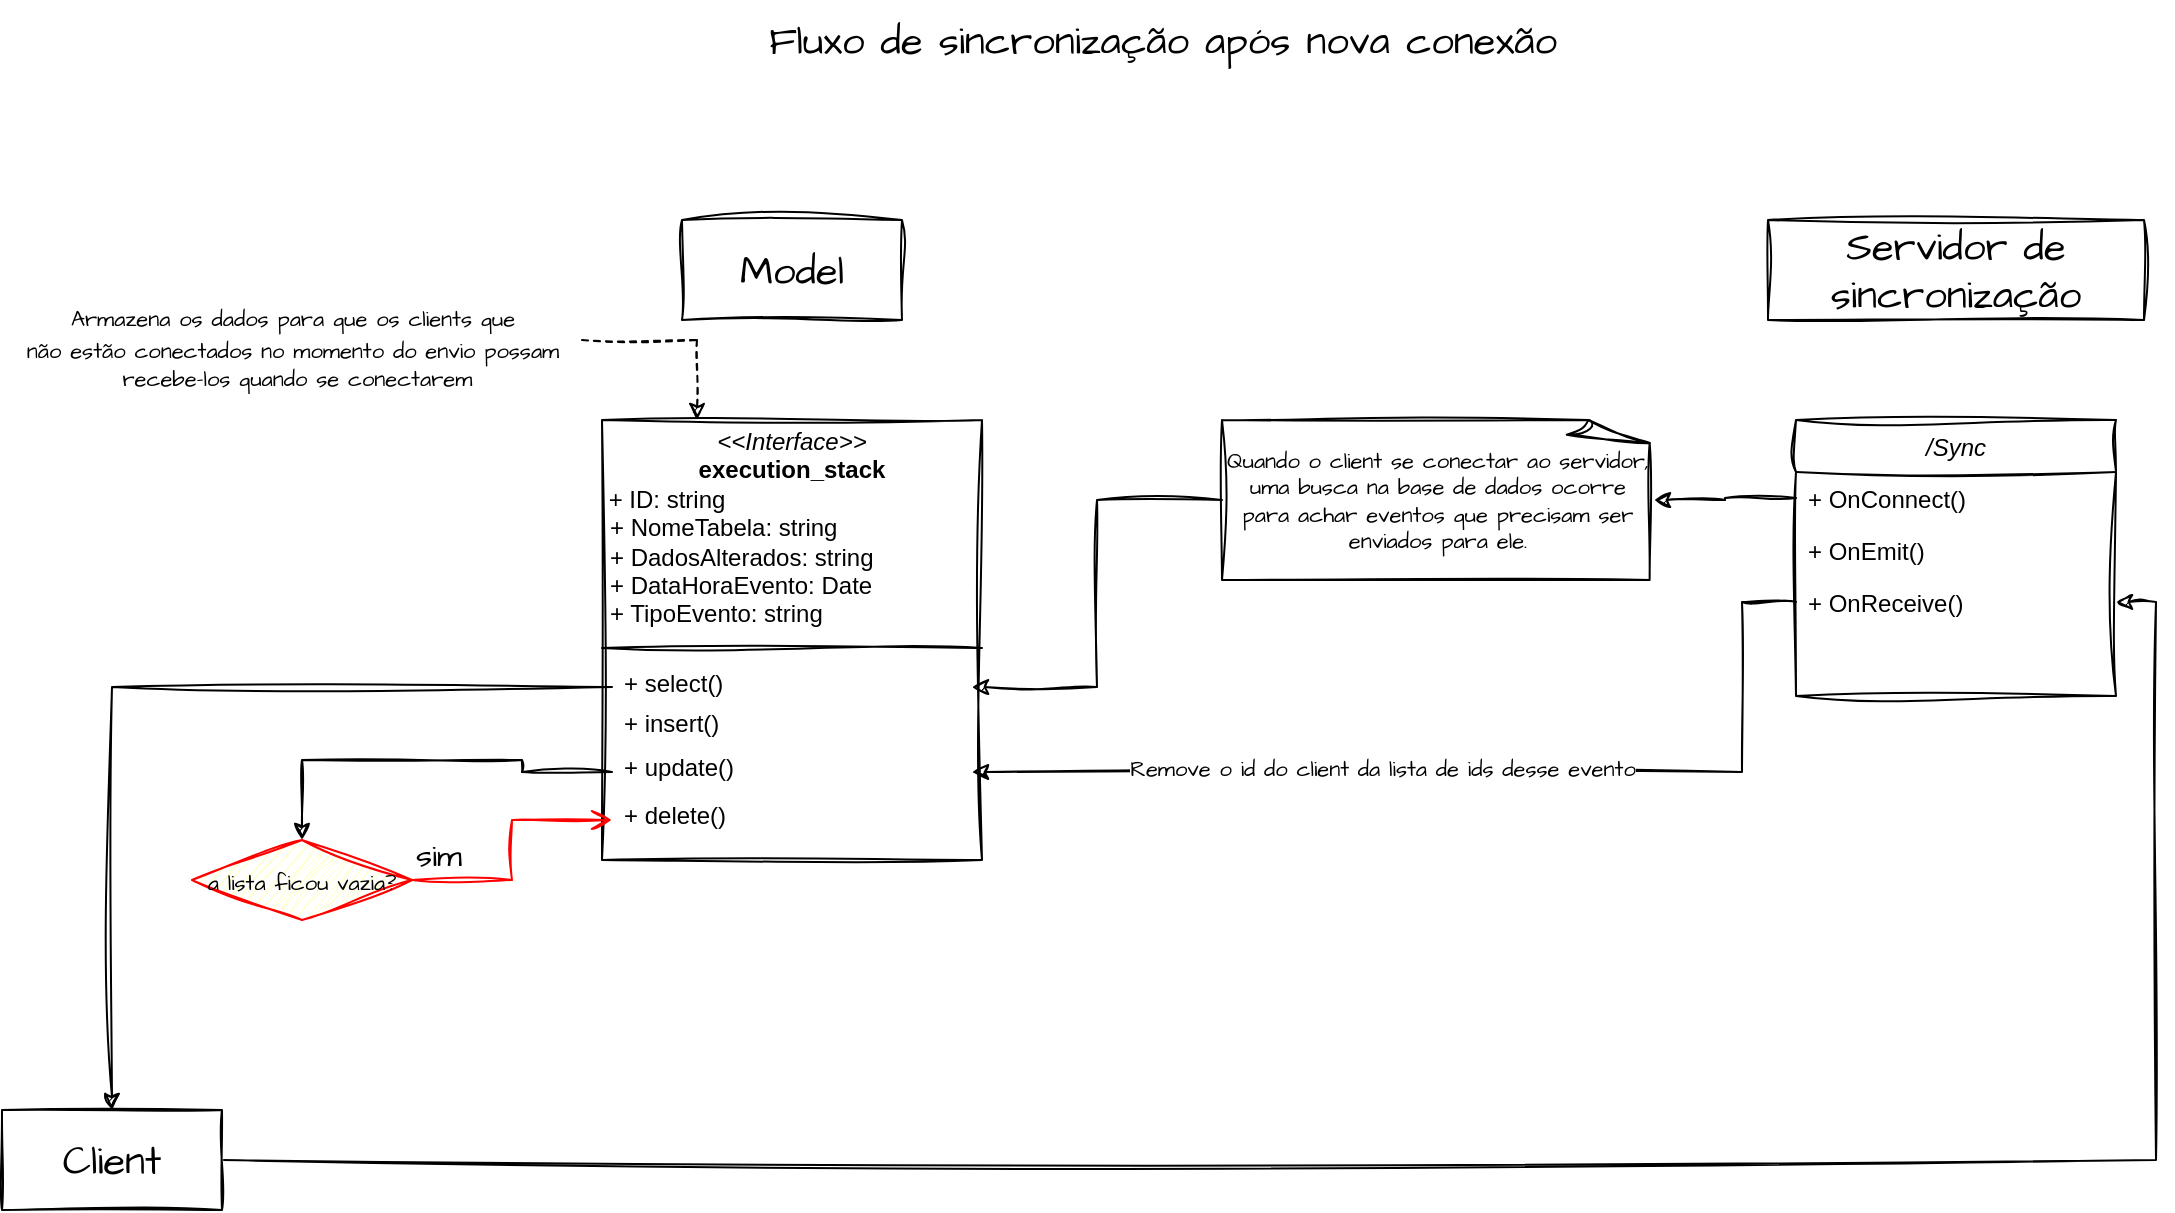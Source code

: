 <mxfile version="22.1.0" type="github">
  <diagram id="C5RBs43oDa-KdzZeNtuy" name="Page-1">
    <mxGraphModel dx="2469" dy="429" grid="1" gridSize="10" guides="1" tooltips="1" connect="1" arrows="1" fold="1" page="1" pageScale="1" pageWidth="827" pageHeight="1169" math="0" shadow="0">
      <root>
        <mxCell id="WIyWlLk6GJQsqaUBKTNV-0" />
        <mxCell id="WIyWlLk6GJQsqaUBKTNV-1" parent="WIyWlLk6GJQsqaUBKTNV-0" />
        <mxCell id="jRsQkOjOdsNTi6uR8f5m-53" style="edgeStyle=orthogonalEdgeStyle;rounded=0;sketch=1;hachureGap=4;jiggle=2;curveFitting=1;orthogonalLoop=1;jettySize=auto;html=1;exitX=1;exitY=0.5;exitDx=0;exitDy=0;entryX=1;entryY=0.5;entryDx=0;entryDy=0;fontFamily=Architects Daughter;fontSource=https%3A%2F%2Ffonts.googleapis.com%2Fcss%3Ffamily%3DArchitects%2BDaughter;fontSize=16;" parent="WIyWlLk6GJQsqaUBKTNV-1" source="Hi__8zFEiCCDAj8Q8Fkw-0" target="jRsQkOjOdsNTi6uR8f5m-14" edge="1">
          <mxGeometry relative="1" as="geometry" />
        </mxCell>
        <mxCell id="Hi__8zFEiCCDAj8Q8Fkw-0" value="Client" style="html=1;whiteSpace=wrap;sketch=1;hachureGap=4;jiggle=2;curveFitting=1;fontFamily=Architects Daughter;fontSource=https%3A%2F%2Ffonts.googleapis.com%2Fcss%3Ffamily%3DArchitects%2BDaughter;fontSize=20;" parent="WIyWlLk6GJQsqaUBKTNV-1" vertex="1">
          <mxGeometry x="-1390" y="585" width="110" height="50" as="geometry" />
        </mxCell>
        <mxCell id="Hi__8zFEiCCDAj8Q8Fkw-1" value="Model" style="html=1;whiteSpace=wrap;sketch=1;hachureGap=4;jiggle=2;curveFitting=1;fontFamily=Architects Daughter;fontSource=https%3A%2F%2Ffonts.googleapis.com%2Fcss%3Ffamily%3DArchitects%2BDaughter;fontSize=20;" parent="WIyWlLk6GJQsqaUBKTNV-1" vertex="1">
          <mxGeometry x="-1050" y="140" width="110" height="50" as="geometry" />
        </mxCell>
        <mxCell id="Hi__8zFEiCCDAj8Q8Fkw-2" value="Servidor de sincronização" style="html=1;whiteSpace=wrap;sketch=1;hachureGap=4;jiggle=2;curveFitting=1;fontFamily=Architects Daughter;fontSource=https%3A%2F%2Ffonts.googleapis.com%2Fcss%3Ffamily%3DArchitects%2BDaughter;fontSize=20;" parent="WIyWlLk6GJQsqaUBKTNV-1" vertex="1">
          <mxGeometry x="-507" y="140" width="188" height="50" as="geometry" />
        </mxCell>
        <mxCell id="Hi__8zFEiCCDAj8Q8Fkw-3" value="/Sync" style="swimlane;fontStyle=2;align=center;verticalAlign=top;childLayout=stackLayout;horizontal=1;startSize=26;horizontalStack=0;resizeParent=1;resizeLast=0;collapsible=1;marginBottom=0;rounded=0;shadow=0;strokeWidth=1;sketch=1;curveFitting=1;jiggle=2;" parent="WIyWlLk6GJQsqaUBKTNV-1" vertex="1">
          <mxGeometry x="-493" y="240" width="160" height="138" as="geometry">
            <mxRectangle x="230" y="140" width="160" height="26" as="alternateBounds" />
          </mxGeometry>
        </mxCell>
        <mxCell id="Hi__8zFEiCCDAj8Q8Fkw-8" value="+ OnConnect()" style="text;align=left;verticalAlign=top;spacingLeft=4;spacingRight=4;overflow=hidden;rotatable=0;points=[[0,0.5],[1,0.5]];portConstraint=eastwest;sketch=1;curveFitting=1;jiggle=2;" parent="Hi__8zFEiCCDAj8Q8Fkw-3" vertex="1">
          <mxGeometry y="26" width="160" height="26" as="geometry" />
        </mxCell>
        <mxCell id="Hi__8zFEiCCDAj8Q8Fkw-10" value="+ OnEmit()" style="text;align=left;verticalAlign=top;spacingLeft=4;spacingRight=4;overflow=hidden;rotatable=0;points=[[0,0.5],[1,0.5]];portConstraint=eastwest;sketch=1;curveFitting=1;jiggle=2;" parent="Hi__8zFEiCCDAj8Q8Fkw-3" vertex="1">
          <mxGeometry y="52" width="160" height="26" as="geometry" />
        </mxCell>
        <mxCell id="jRsQkOjOdsNTi6uR8f5m-14" value="+ OnReceive()" style="text;align=left;verticalAlign=top;spacingLeft=4;spacingRight=4;overflow=hidden;rotatable=0;points=[[0,0.5],[1,0.5]];portConstraint=eastwest;sketch=1;curveFitting=1;jiggle=2;" parent="Hi__8zFEiCCDAj8Q8Fkw-3" vertex="1">
          <mxGeometry y="78" width="160" height="26" as="geometry" />
        </mxCell>
        <mxCell id="jRsQkOjOdsNTi6uR8f5m-15" value="Quando o client se conectar ao servidor, uma busca na base de dados ocorre para achar eventos que precisam ser enviados para ele." style="whiteSpace=wrap;html=1;shape=mxgraph.basic.document;sketch=1;hachureGap=4;jiggle=2;curveFitting=1;fontFamily=Architects Daughter;fontSource=https%3A%2F%2Ffonts.googleapis.com%2Fcss%3Ffamily%3DArchitects%2BDaughter;fontSize=11;" parent="WIyWlLk6GJQsqaUBKTNV-1" vertex="1">
          <mxGeometry x="-780" y="240" width="216" height="80" as="geometry" />
        </mxCell>
        <mxCell id="jRsQkOjOdsNTi6uR8f5m-16" style="edgeStyle=orthogonalEdgeStyle;rounded=0;sketch=1;hachureGap=4;jiggle=2;curveFitting=1;orthogonalLoop=1;jettySize=auto;html=1;exitX=0;exitY=0.5;exitDx=0;exitDy=0;fontFamily=Architects Daughter;fontSource=https%3A%2F%2Ffonts.googleapis.com%2Fcss%3Ffamily%3DArchitects%2BDaughter;fontSize=16;" parent="WIyWlLk6GJQsqaUBKTNV-1" source="Hi__8zFEiCCDAj8Q8Fkw-8" target="jRsQkOjOdsNTi6uR8f5m-15" edge="1">
          <mxGeometry relative="1" as="geometry" />
        </mxCell>
        <mxCell id="jRsQkOjOdsNTi6uR8f5m-18" value="&lt;p style=&quot;margin:0px;margin-top:4px;text-align:center;&quot;&gt;&lt;i&gt;&amp;lt;&amp;lt;Interface&amp;gt;&amp;gt;&lt;/i&gt;&lt;br&gt;&lt;/p&gt;&lt;div style=&quot;text-align: center;&quot;&gt;&lt;span style=&quot;background-color: initial; text-align: left;&quot;&gt;&lt;b&gt;execution_stack&lt;/b&gt;&lt;/span&gt;&lt;/div&gt;&lt;div style=&quot;&quot;&gt;&lt;span style=&quot;background-color: initial;&quot;&gt;&amp;nbsp;+ ID: string&lt;/span&gt;&lt;/div&gt;&lt;p style=&quot;margin:0px;margin-left:4px;&quot;&gt;+ NomeTabela: string&lt;/p&gt;&lt;p style=&quot;margin:0px;margin-left:4px;&quot;&gt;+ DadosAlterados: string&lt;/p&gt;&lt;p style=&quot;margin:0px;margin-left:4px;&quot;&gt;+ DataHoraEvento: Date&lt;/p&gt;&lt;p style=&quot;margin:0px;margin-left:4px;&quot;&gt;+ TipoEvento: string&lt;/p&gt;&lt;p style=&quot;margin:0px;margin-left:4px;&quot;&gt;&lt;br&gt;&lt;/p&gt;" style="verticalAlign=top;align=left;overflow=fill;fontSize=12;fontFamily=Helvetica;html=1;whiteSpace=wrap;sketch=1;hachureGap=4;jiggle=2;curveFitting=1;fontSource=https%3A%2F%2Ffonts.googleapis.com%2Fcss%3Ffamily%3DArchitects%2BDaughter;" parent="WIyWlLk6GJQsqaUBKTNV-1" vertex="1">
          <mxGeometry x="-1090" y="240" width="190" height="220" as="geometry" />
        </mxCell>
        <mxCell id="jRsQkOjOdsNTi6uR8f5m-23" style="edgeStyle=orthogonalEdgeStyle;rounded=0;sketch=1;hachureGap=4;jiggle=2;curveFitting=1;orthogonalLoop=1;jettySize=auto;html=1;fontFamily=Architects Daughter;fontSource=https%3A%2F%2Ffonts.googleapis.com%2Fcss%3Ffamily%3DArchitects%2BDaughter;fontSize=16;exitX=0;exitY=0.5;exitDx=0;exitDy=0;exitPerimeter=0;" parent="WIyWlLk6GJQsqaUBKTNV-1" source="jRsQkOjOdsNTi6uR8f5m-15" target="jRsQkOjOdsNTi6uR8f5m-27" edge="1">
          <mxGeometry relative="1" as="geometry">
            <mxPoint x="-850" y="360" as="targetPoint" />
          </mxGeometry>
        </mxCell>
        <mxCell id="jRsQkOjOdsNTi6uR8f5m-25" value="" style="line;strokeWidth=1;fillColor=none;align=left;verticalAlign=middle;spacingTop=-1;spacingLeft=3;spacingRight=3;rotatable=0;labelPosition=right;points=[];portConstraint=eastwest;strokeColor=inherit;sketch=1;hachureGap=4;jiggle=2;curveFitting=1;fontFamily=Architects Daughter;fontSource=https%3A%2F%2Ffonts.googleapis.com%2Fcss%3Ffamily%3DArchitects%2BDaughter;fontSize=20;" parent="WIyWlLk6GJQsqaUBKTNV-1" vertex="1">
          <mxGeometry x="-1090" y="350" width="190" height="8" as="geometry" />
        </mxCell>
        <mxCell id="jRsQkOjOdsNTi6uR8f5m-26" value="+ insert()" style="text;align=left;verticalAlign=top;spacingLeft=4;spacingRight=4;overflow=hidden;rotatable=0;points=[[0,0.5],[1,0.5]];portConstraint=eastwest;sketch=1;curveFitting=1;jiggle=2;" parent="WIyWlLk6GJQsqaUBKTNV-1" vertex="1">
          <mxGeometry x="-1085" y="378" width="180" height="32" as="geometry" />
        </mxCell>
        <mxCell id="jRsQkOjOdsNTi6uR8f5m-66" style="edgeStyle=orthogonalEdgeStyle;rounded=0;sketch=1;hachureGap=4;jiggle=2;curveFitting=1;orthogonalLoop=1;jettySize=auto;html=1;entryX=0.5;entryY=0;entryDx=0;entryDy=0;fontFamily=Architects Daughter;fontSource=https%3A%2F%2Ffonts.googleapis.com%2Fcss%3Ffamily%3DArchitects%2BDaughter;fontSize=16;" parent="WIyWlLk6GJQsqaUBKTNV-1" source="jRsQkOjOdsNTi6uR8f5m-27" target="Hi__8zFEiCCDAj8Q8Fkw-0" edge="1">
          <mxGeometry relative="1" as="geometry" />
        </mxCell>
        <mxCell id="jRsQkOjOdsNTi6uR8f5m-27" value="+ select()" style="text;align=left;verticalAlign=top;spacingLeft=4;spacingRight=4;overflow=hidden;rotatable=0;points=[[0,0.5],[1,0.5]];portConstraint=eastwest;sketch=1;curveFitting=1;jiggle=2;" parent="WIyWlLk6GJQsqaUBKTNV-1" vertex="1">
          <mxGeometry x="-1085" y="358" width="180" height="31" as="geometry" />
        </mxCell>
        <mxCell id="jRsQkOjOdsNTi6uR8f5m-64" style="edgeStyle=orthogonalEdgeStyle;rounded=0;sketch=1;hachureGap=4;jiggle=2;curveFitting=1;orthogonalLoop=1;jettySize=auto;html=1;entryX=0.5;entryY=0;entryDx=0;entryDy=0;fontFamily=Architects Daughter;fontSource=https%3A%2F%2Ffonts.googleapis.com%2Fcss%3Ffamily%3DArchitects%2BDaughter;fontSize=16;" parent="WIyWlLk6GJQsqaUBKTNV-1" source="jRsQkOjOdsNTi6uR8f5m-28" target="jRsQkOjOdsNTi6uR8f5m-59" edge="1">
          <mxGeometry relative="1" as="geometry">
            <Array as="points">
              <mxPoint x="-1130" y="416" />
              <mxPoint x="-1130" y="410" />
              <mxPoint x="-1240" y="410" />
            </Array>
          </mxGeometry>
        </mxCell>
        <mxCell id="jRsQkOjOdsNTi6uR8f5m-28" value="+ update()" style="text;align=left;verticalAlign=top;spacingLeft=4;spacingRight=4;overflow=hidden;rotatable=0;points=[[0,0.5],[1,0.5]];portConstraint=eastwest;sketch=1;curveFitting=1;jiggle=2;" parent="WIyWlLk6GJQsqaUBKTNV-1" vertex="1">
          <mxGeometry x="-1085" y="400" width="180" height="32" as="geometry" />
        </mxCell>
        <mxCell id="jRsQkOjOdsNTi6uR8f5m-54" style="edgeStyle=orthogonalEdgeStyle;rounded=0;sketch=1;hachureGap=4;jiggle=2;curveFitting=1;orthogonalLoop=1;jettySize=auto;html=1;exitX=0;exitY=0.5;exitDx=0;exitDy=0;entryX=1;entryY=0.5;entryDx=0;entryDy=0;fontFamily=Architects Daughter;fontSource=https%3A%2F%2Ffonts.googleapis.com%2Fcss%3Ffamily%3DArchitects%2BDaughter;fontSize=16;" parent="WIyWlLk6GJQsqaUBKTNV-1" source="jRsQkOjOdsNTi6uR8f5m-14" target="jRsQkOjOdsNTi6uR8f5m-28" edge="1">
          <mxGeometry relative="1" as="geometry">
            <Array as="points">
              <mxPoint x="-520" y="331" />
              <mxPoint x="-520" y="416" />
            </Array>
          </mxGeometry>
        </mxCell>
        <mxCell id="jRsQkOjOdsNTi6uR8f5m-55" value="&lt;font style=&quot;font-size: 11px;&quot;&gt;Remove o id do client da lista de ids desse evento&lt;/font&gt;" style="edgeLabel;html=1;align=center;verticalAlign=middle;resizable=0;points=[];fontSize=20;fontFamily=Architects Daughter;" parent="jRsQkOjOdsNTi6uR8f5m-54" vertex="1" connectable="0">
          <mxGeometry x="0.189" relative="1" as="geometry">
            <mxPoint x="3" y="-5" as="offset" />
          </mxGeometry>
        </mxCell>
        <mxCell id="jRsQkOjOdsNTi6uR8f5m-56" value="+ delete()" style="text;align=left;verticalAlign=top;spacingLeft=4;spacingRight=4;overflow=hidden;rotatable=0;points=[[0,0.5],[1,0.5]];portConstraint=eastwest;sketch=1;curveFitting=1;jiggle=2;" parent="WIyWlLk6GJQsqaUBKTNV-1" vertex="1">
          <mxGeometry x="-1085" y="424" width="180" height="32" as="geometry" />
        </mxCell>
        <mxCell id="jRsQkOjOdsNTi6uR8f5m-59" value="&lt;p style=&quot;line-height: 10%;&quot;&gt;&lt;font style=&quot;font-size: 11px;&quot;&gt;a lista ficou vazia?&lt;/font&gt;&lt;/p&gt;" style="rhombus;whiteSpace=wrap;html=1;fontColor=#000000;fillColor=#ffffc0;strokeColor=#ff0000;sketch=1;hachureGap=4;jiggle=2;curveFitting=1;fontFamily=Architects Daughter;fontSource=https%3A%2F%2Ffonts.googleapis.com%2Fcss%3Ffamily%3DArchitects%2BDaughter;fontSize=20;" parent="WIyWlLk6GJQsqaUBKTNV-1" vertex="1">
          <mxGeometry x="-1295" y="450" width="110" height="40" as="geometry" />
        </mxCell>
        <mxCell id="jRsQkOjOdsNTi6uR8f5m-60" value="sim" style="edgeStyle=orthogonalEdgeStyle;html=1;align=left;verticalAlign=bottom;endArrow=open;endSize=8;strokeColor=#ff0000;rounded=0;sketch=1;hachureGap=4;jiggle=2;curveFitting=1;fontFamily=Architects Daughter;fontSource=https%3A%2F%2Ffonts.googleapis.com%2Fcss%3Ffamily%3DArchitects%2BDaughter;fontSize=16;" parent="WIyWlLk6GJQsqaUBKTNV-1" source="jRsQkOjOdsNTi6uR8f5m-59" target="jRsQkOjOdsNTi6uR8f5m-56" edge="1">
          <mxGeometry x="-1" relative="1" as="geometry">
            <mxPoint x="-1100" y="440" as="targetPoint" />
            <mxPoint as="offset" />
          </mxGeometry>
        </mxCell>
        <mxCell id="jRsQkOjOdsNTi6uR8f5m-67" value="Fluxo de sincronização após nova conexão" style="text;html=1;align=center;verticalAlign=middle;resizable=0;points=[];autosize=1;strokeColor=none;fillColor=none;fontSize=20;fontFamily=Architects Daughter;imageAlign=center;" parent="WIyWlLk6GJQsqaUBKTNV-1" vertex="1">
          <mxGeometry x="-1020" y="30" width="420" height="40" as="geometry" />
        </mxCell>
        <mxCell id="HvJhu8RIFM7844xApChd-3" style="edgeStyle=orthogonalEdgeStyle;rounded=0;sketch=1;hachureGap=4;jiggle=2;curveFitting=1;orthogonalLoop=1;jettySize=auto;html=1;entryX=0.25;entryY=0;entryDx=0;entryDy=0;fontFamily=Architects Daughter;fontSource=https%3A%2F%2Ffonts.googleapis.com%2Fcss%3Ffamily%3DArchitects%2BDaughter;fontSize=16;dashed=1;" edge="1" parent="WIyWlLk6GJQsqaUBKTNV-1" source="HvJhu8RIFM7844xApChd-0" target="jRsQkOjOdsNTi6uR8f5m-18">
          <mxGeometry relative="1" as="geometry" />
        </mxCell>
        <mxCell id="HvJhu8RIFM7844xApChd-0" value="&lt;p style=&quot;line-height: 82%;&quot;&gt;&lt;/p&gt;&lt;div style=&quot;&quot;&gt;&lt;span style=&quot;font-size: 11px; background-color: initial;&quot;&gt;Armazena os dados para que os clients que&lt;/span&gt;&lt;/div&gt;&lt;font style=&quot;font-size: 11px;&quot;&gt;&lt;div style=&quot;&quot;&gt;&lt;span style=&quot;background-color: initial;&quot;&gt;não estão conectados no momento do envio possam&lt;/span&gt;&lt;/div&gt;&lt;div style=&quot;&quot;&gt;&lt;span style=&quot;background-color: initial;&quot;&gt;&amp;nbsp;recebe-los quando se conectarem&lt;/span&gt;&lt;/div&gt;&lt;/font&gt;&lt;p&gt;&lt;/p&gt;" style="text;html=1;align=center;verticalAlign=middle;resizable=0;points=[];autosize=1;strokeColor=none;fillColor=none;fontSize=20;fontFamily=Architects Daughter;" vertex="1" parent="WIyWlLk6GJQsqaUBKTNV-1">
          <mxGeometry x="-1390" y="150" width="290" height="100" as="geometry" />
        </mxCell>
      </root>
    </mxGraphModel>
  </diagram>
</mxfile>
